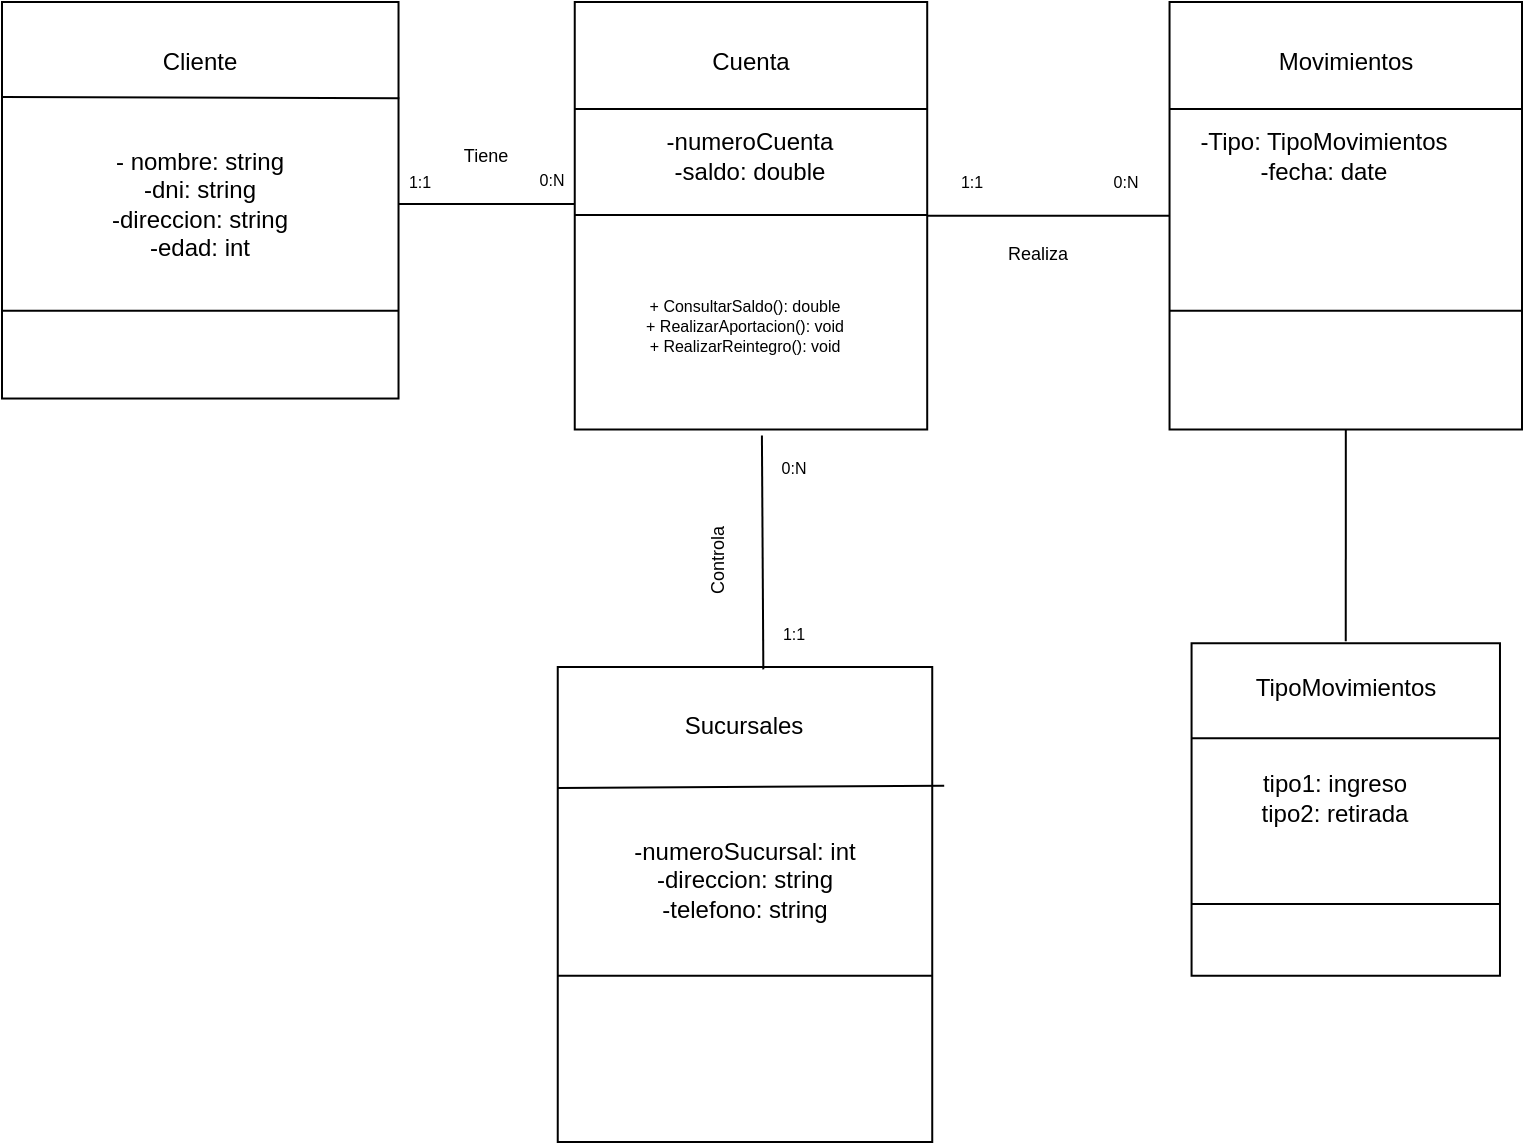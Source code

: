 <mxfile version="24.0.7" type="device">
  <diagram name="Página-1" id="WZkVkD7mHslOJt-P-u7W">
    <mxGraphModel dx="502" dy="856" grid="1" gridSize="10" guides="1" tooltips="1" connect="1" arrows="1" fold="1" page="1" pageScale="1" pageWidth="827" pageHeight="1169" math="0" shadow="0">
      <root>
        <mxCell id="0" />
        <mxCell id="1" parent="0" />
        <mxCell id="fTcaMBtTEG9GyjC68sPz-65" value="" style="group" vertex="1" connectable="0" parent="1">
          <mxGeometry x="50" y="30" width="760" height="570" as="geometry" />
        </mxCell>
        <mxCell id="fTcaMBtTEG9GyjC68sPz-5" value="" style="group" vertex="1" connectable="0" parent="fTcaMBtTEG9GyjC68sPz-65">
          <mxGeometry width="198.657" height="213.75" as="geometry" />
        </mxCell>
        <mxCell id="qRmiwPRbJu3eMdhFLSko-1" value="" style="whiteSpace=wrap;html=1;aspect=fixed;" parent="fTcaMBtTEG9GyjC68sPz-5" vertex="1">
          <mxGeometry width="198.261" height="198.261" as="geometry" />
        </mxCell>
        <mxCell id="fTcaMBtTEG9GyjC68sPz-1" value="" style="endArrow=none;html=1;rounded=0;exitX=0;exitY=0.333;exitDx=0;exitDy=0;exitPerimeter=0;entryX=1.002;entryY=0.336;entryDx=0;entryDy=0;entryPerimeter=0;" edge="1" parent="fTcaMBtTEG9GyjC68sPz-5">
          <mxGeometry width="50" height="50" relative="1" as="geometry">
            <mxPoint y="47.5" as="sourcePoint" />
            <mxPoint x="198.657" y="48.141" as="targetPoint" />
          </mxGeometry>
        </mxCell>
        <mxCell id="fTcaMBtTEG9GyjC68sPz-2" value="" style="endArrow=none;html=1;rounded=0;exitX=0;exitY=0.333;exitDx=0;exitDy=0;exitPerimeter=0;entryX=1.002;entryY=0.336;entryDx=0;entryDy=0;entryPerimeter=0;" edge="1" parent="fTcaMBtTEG9GyjC68sPz-5">
          <mxGeometry width="50" height="50" relative="1" as="geometry">
            <mxPoint y="154.375" as="sourcePoint" />
            <mxPoint x="198.261" y="154.375" as="targetPoint" />
          </mxGeometry>
        </mxCell>
        <mxCell id="fTcaMBtTEG9GyjC68sPz-3" value="Cliente" style="text;html=1;align=center;verticalAlign=middle;whiteSpace=wrap;rounded=0;" vertex="1" parent="fTcaMBtTEG9GyjC68sPz-5">
          <mxGeometry x="66.087" y="11.875" width="66.087" height="35.625" as="geometry" />
        </mxCell>
        <mxCell id="fTcaMBtTEG9GyjC68sPz-4" value="- nombre: string&lt;div&gt;-dni: string&lt;/div&gt;&lt;div&gt;-direccion: string&lt;/div&gt;&lt;div&gt;-edad: int&lt;/div&gt;" style="text;html=1;align=center;verticalAlign=middle;whiteSpace=wrap;rounded=0;" vertex="1" parent="fTcaMBtTEG9GyjC68sPz-5">
          <mxGeometry y="83.125" width="198.261" height="35.625" as="geometry" />
        </mxCell>
        <mxCell id="fTcaMBtTEG9GyjC68sPz-14" value="" style="rounded=0;whiteSpace=wrap;html=1;" vertex="1" parent="fTcaMBtTEG9GyjC68sPz-65">
          <mxGeometry x="277.874" y="332.5" width="187.246" height="237.5" as="geometry" />
        </mxCell>
        <mxCell id="fTcaMBtTEG9GyjC68sPz-15" value="" style="endArrow=none;html=1;rounded=0;entryX=1.032;entryY=0.295;entryDx=0;entryDy=0;entryPerimeter=0;" edge="1" parent="fTcaMBtTEG9GyjC68sPz-65">
          <mxGeometry width="50" height="50" relative="1" as="geometry">
            <mxPoint x="277.874" y="393.062" as="sourcePoint" />
            <mxPoint x="471.112" y="391.875" as="targetPoint" />
          </mxGeometry>
        </mxCell>
        <mxCell id="fTcaMBtTEG9GyjC68sPz-23" value="Sucursales" style="text;html=1;align=center;verticalAlign=middle;whiteSpace=wrap;rounded=0;" vertex="1" parent="fTcaMBtTEG9GyjC68sPz-65">
          <mxGeometry x="338.453" y="344.375" width="66.087" height="35.625" as="geometry" />
        </mxCell>
        <mxCell id="fTcaMBtTEG9GyjC68sPz-24" value="-numeroSucursal: int&lt;div&gt;-direccion: string&lt;/div&gt;&lt;div&gt;-telefono: string&lt;/div&gt;" style="text;html=1;align=center;verticalAlign=middle;whiteSpace=wrap;rounded=0;" vertex="1" parent="fTcaMBtTEG9GyjC68sPz-65">
          <mxGeometry x="289.285" y="403.75" width="164.821" height="71.25" as="geometry" />
        </mxCell>
        <mxCell id="fTcaMBtTEG9GyjC68sPz-25" value="" style="endArrow=none;html=1;rounded=0;entryX=1;entryY=0.75;entryDx=0;entryDy=0;" edge="1" parent="fTcaMBtTEG9GyjC68sPz-65">
          <mxGeometry width="50" height="50" relative="1" as="geometry">
            <mxPoint x="277.874" y="486.875" as="sourcePoint" />
            <mxPoint x="465.12" y="486.875" as="targetPoint" />
          </mxGeometry>
        </mxCell>
        <mxCell id="fTcaMBtTEG9GyjC68sPz-26" value="" style="endArrow=none;html=1;rounded=0;exitX=1;exitY=0.5;exitDx=0;exitDy=0;" edge="1" parent="fTcaMBtTEG9GyjC68sPz-65" source="fTcaMBtTEG9GyjC68sPz-4">
          <mxGeometry width="50" height="50" relative="1" as="geometry">
            <mxPoint x="209.275" y="237.5" as="sourcePoint" />
            <mxPoint x="286.377" y="100.938" as="targetPoint" />
            <Array as="points" />
          </mxGeometry>
        </mxCell>
        <mxCell id="fTcaMBtTEG9GyjC68sPz-36" value="&lt;font style=&quot;font-size: 8px;&quot;&gt;1:1&lt;/font&gt;" style="text;html=1;align=center;verticalAlign=middle;whiteSpace=wrap;rounded=0;" vertex="1" parent="fTcaMBtTEG9GyjC68sPz-65">
          <mxGeometry x="176.232" y="71.25" width="66.087" height="35.625" as="geometry" />
        </mxCell>
        <mxCell id="fTcaMBtTEG9GyjC68sPz-37" value="" style="endArrow=none;html=1;rounded=0;entryX=0.531;entryY=1.014;entryDx=0;entryDy=0;entryPerimeter=0;exitX=0.549;exitY=0.005;exitDx=0;exitDy=0;exitPerimeter=0;" edge="1" parent="fTcaMBtTEG9GyjC68sPz-65" source="fTcaMBtTEG9GyjC68sPz-14" target="fTcaMBtTEG9GyjC68sPz-6">
          <mxGeometry width="50" height="50" relative="1" as="geometry">
            <mxPoint x="341.449" y="285" as="sourcePoint" />
            <mxPoint x="396.522" y="225.625" as="targetPoint" />
          </mxGeometry>
        </mxCell>
        <mxCell id="fTcaMBtTEG9GyjC68sPz-38" value="&lt;font style=&quot;font-size: 8px;&quot;&gt;1:1&lt;/font&gt;" style="text;html=1;align=center;verticalAlign=middle;whiteSpace=wrap;rounded=0;" vertex="1" parent="fTcaMBtTEG9GyjC68sPz-65">
          <mxGeometry x="363.478" y="296.875" width="66.087" height="35.625" as="geometry" />
        </mxCell>
        <mxCell id="fTcaMBtTEG9GyjC68sPz-39" value="&lt;font style=&quot;font-size: 8px;&quot;&gt;0:N&lt;/font&gt;" style="text;html=1;align=center;verticalAlign=middle;whiteSpace=wrap;rounded=0;" vertex="1" parent="fTcaMBtTEG9GyjC68sPz-65">
          <mxGeometry x="363.478" y="213.75" width="66.087" height="35.625" as="geometry" />
        </mxCell>
        <mxCell id="fTcaMBtTEG9GyjC68sPz-6" value="" style="rounded=0;whiteSpace=wrap;html=1;" vertex="1" parent="fTcaMBtTEG9GyjC68sPz-65">
          <mxGeometry x="286.377" width="176.232" height="213.75" as="geometry" />
        </mxCell>
        <mxCell id="fTcaMBtTEG9GyjC68sPz-7" value="" style="endArrow=none;html=1;rounded=0;exitX=0;exitY=0.25;exitDx=0;exitDy=0;entryX=1;entryY=0.25;entryDx=0;entryDy=0;" edge="1" parent="fTcaMBtTEG9GyjC68sPz-65" source="fTcaMBtTEG9GyjC68sPz-6" target="fTcaMBtTEG9GyjC68sPz-6">
          <mxGeometry width="50" height="50" relative="1" as="geometry">
            <mxPoint x="330.435" y="106.875" as="sourcePoint" />
            <mxPoint x="473.623" y="61.75" as="targetPoint" />
          </mxGeometry>
        </mxCell>
        <mxCell id="fTcaMBtTEG9GyjC68sPz-8" value="" style="endArrow=none;html=1;rounded=0;exitX=0;exitY=0.25;exitDx=0;exitDy=0;entryX=1;entryY=0.25;entryDx=0;entryDy=0;" edge="1" parent="fTcaMBtTEG9GyjC68sPz-65">
          <mxGeometry width="50" height="50" relative="1" as="geometry">
            <mxPoint x="286.377" y="106.531" as="sourcePoint" />
            <mxPoint x="462.609" y="106.531" as="targetPoint" />
          </mxGeometry>
        </mxCell>
        <mxCell id="fTcaMBtTEG9GyjC68sPz-9" value="Cuenta" style="text;html=1;align=center;verticalAlign=middle;whiteSpace=wrap;rounded=0;" vertex="1" parent="fTcaMBtTEG9GyjC68sPz-65">
          <mxGeometry x="324.928" y="11.875" width="99.13" height="35.625" as="geometry" />
        </mxCell>
        <mxCell id="fTcaMBtTEG9GyjC68sPz-10" value="&lt;div&gt;-numeroCuenta&lt;/div&gt;-saldo: double" style="text;html=1;align=center;verticalAlign=middle;whiteSpace=wrap;rounded=0;" vertex="1" parent="fTcaMBtTEG9GyjC68sPz-65">
          <mxGeometry x="275.362" y="59.375" width="198.261" height="35.625" as="geometry" />
        </mxCell>
        <mxCell id="fTcaMBtTEG9GyjC68sPz-12" value="&lt;font style=&quot;font-size: 8px;&quot;&gt;+ ConsultarSaldo(): double&lt;/font&gt;&lt;div style=&quot;font-size: 8px;&quot;&gt;&lt;font style=&quot;font-size: 8px;&quot;&gt;+ RealizarAportacion(): void&lt;/font&gt;&lt;/div&gt;&lt;div style=&quot;font-size: 8px;&quot;&gt;&lt;font style=&quot;font-size: 8px;&quot;&gt;+ RealizarReintegro(): void&lt;/font&gt;&lt;/div&gt;" style="text;html=1;align=center;verticalAlign=middle;whiteSpace=wrap;rounded=0;" vertex="1" parent="fTcaMBtTEG9GyjC68sPz-65">
          <mxGeometry x="311.115" y="95" width="121.159" height="130.625" as="geometry" />
        </mxCell>
        <mxCell id="fTcaMBtTEG9GyjC68sPz-27" value="&lt;font style=&quot;font-size: 8px;&quot;&gt;0:N&lt;/font&gt;" style="text;html=1;align=center;verticalAlign=middle;whiteSpace=wrap;rounded=0;fontSize=6;" vertex="1" parent="fTcaMBtTEG9GyjC68sPz-65">
          <mxGeometry x="242.319" y="71.25" width="66.087" height="35.625" as="geometry" />
        </mxCell>
        <mxCell id="fTcaMBtTEG9GyjC68sPz-58" style="edgeStyle=orthogonalEdgeStyle;rounded=0;orthogonalLoop=1;jettySize=auto;html=1;exitX=0;exitY=0.5;exitDx=0;exitDy=0;entryX=1;entryY=0.5;entryDx=0;entryDy=0;endArrow=none;endFill=0;" edge="1" parent="fTcaMBtTEG9GyjC68sPz-65" source="fTcaMBtTEG9GyjC68sPz-43" target="fTcaMBtTEG9GyjC68sPz-6">
          <mxGeometry relative="1" as="geometry" />
        </mxCell>
        <mxCell id="fTcaMBtTEG9GyjC68sPz-43" value="" style="rounded=0;whiteSpace=wrap;html=1;" vertex="1" parent="fTcaMBtTEG9GyjC68sPz-65">
          <mxGeometry x="583.768" width="176.232" height="213.75" as="geometry" />
        </mxCell>
        <mxCell id="fTcaMBtTEG9GyjC68sPz-44" value="" style="endArrow=none;html=1;rounded=0;exitX=0;exitY=0.25;exitDx=0;exitDy=0;entryX=1;entryY=0.25;entryDx=0;entryDy=0;" edge="1" parent="fTcaMBtTEG9GyjC68sPz-65" source="fTcaMBtTEG9GyjC68sPz-43" target="fTcaMBtTEG9GyjC68sPz-43">
          <mxGeometry width="50" height="50" relative="1" as="geometry">
            <mxPoint x="649.855" y="95" as="sourcePoint" />
            <mxPoint x="704.928" y="35.625" as="targetPoint" />
          </mxGeometry>
        </mxCell>
        <mxCell id="fTcaMBtTEG9GyjC68sPz-45" value="" style="endArrow=none;html=1;rounded=0;exitX=0;exitY=0.25;exitDx=0;exitDy=0;entryX=1;entryY=0.25;entryDx=0;entryDy=0;" edge="1" parent="fTcaMBtTEG9GyjC68sPz-65">
          <mxGeometry width="50" height="50" relative="1" as="geometry">
            <mxPoint x="583.768" y="154.375" as="sourcePoint" />
            <mxPoint x="760" y="154.375" as="targetPoint" />
          </mxGeometry>
        </mxCell>
        <mxCell id="fTcaMBtTEG9GyjC68sPz-46" value="Movimientos" style="text;html=1;align=center;verticalAlign=middle;whiteSpace=wrap;rounded=0;" vertex="1" parent="fTcaMBtTEG9GyjC68sPz-65">
          <mxGeometry x="638.841" y="11.875" width="66.087" height="35.625" as="geometry" />
        </mxCell>
        <mxCell id="fTcaMBtTEG9GyjC68sPz-47" value="-Tipo: TipoMovimientos&lt;div&gt;&lt;/div&gt;&lt;div&gt;-fecha: date&lt;/div&gt;" style="text;html=1;align=center;verticalAlign=middle;whiteSpace=wrap;rounded=0;" vertex="1" parent="fTcaMBtTEG9GyjC68sPz-65">
          <mxGeometry x="561.739" y="59.375" width="198.261" height="35.625" as="geometry" />
        </mxCell>
        <mxCell id="fTcaMBtTEG9GyjC68sPz-55" value="" style="group" vertex="1" connectable="0" parent="fTcaMBtTEG9GyjC68sPz-65">
          <mxGeometry x="594.783" y="320.625" width="154.203" height="166.25" as="geometry" />
        </mxCell>
        <mxCell id="fTcaMBtTEG9GyjC68sPz-48" value="" style="rounded=0;whiteSpace=wrap;html=1;" vertex="1" parent="fTcaMBtTEG9GyjC68sPz-55">
          <mxGeometry width="154.203" height="166.25" as="geometry" />
        </mxCell>
        <mxCell id="fTcaMBtTEG9GyjC68sPz-49" value="" style="endArrow=none;html=1;rounded=0;entryX=0;entryY=0.25;entryDx=0;entryDy=0;exitX=1;exitY=0.25;exitDx=0;exitDy=0;" edge="1" parent="fTcaMBtTEG9GyjC68sPz-55">
          <mxGeometry width="50" height="50" relative="1" as="geometry">
            <mxPoint x="154.203" y="47.5" as="sourcePoint" />
            <mxPoint y="47.5" as="targetPoint" />
          </mxGeometry>
        </mxCell>
        <mxCell id="fTcaMBtTEG9GyjC68sPz-50" value="TipoMovimientos&lt;div&gt;&lt;br&gt;&lt;/div&gt;" style="text;html=1;align=center;verticalAlign=middle;whiteSpace=wrap;rounded=0;" vertex="1" parent="fTcaMBtTEG9GyjC68sPz-55">
          <mxGeometry x="44.058" y="11.875" width="66.087" height="35.625" as="geometry" />
        </mxCell>
        <mxCell id="fTcaMBtTEG9GyjC68sPz-53" value="" style="endArrow=none;html=1;rounded=0;entryX=0;entryY=0.25;entryDx=0;entryDy=0;exitX=1;exitY=0.25;exitDx=0;exitDy=0;" edge="1" parent="fTcaMBtTEG9GyjC68sPz-55">
          <mxGeometry width="50" height="50" relative="1" as="geometry">
            <mxPoint x="154.203" y="130.423" as="sourcePoint" />
            <mxPoint y="130.423" as="targetPoint" />
          </mxGeometry>
        </mxCell>
        <mxCell id="fTcaMBtTEG9GyjC68sPz-54" value="tipo1: ingreso&lt;div&gt;tipo2: retirada&lt;/div&gt;" style="text;html=1;align=center;verticalAlign=middle;whiteSpace=wrap;rounded=0;" vertex="1" parent="fTcaMBtTEG9GyjC68sPz-55">
          <mxGeometry y="59.375" width="143.188" height="35.625" as="geometry" />
        </mxCell>
        <mxCell id="fTcaMBtTEG9GyjC68sPz-57" value="" style="endArrow=none;html=1;rounded=0;exitX=0.607;exitY=-0.006;exitDx=0;exitDy=0;exitPerimeter=0;" edge="1" parent="fTcaMBtTEG9GyjC68sPz-65">
          <mxGeometry width="50" height="50" relative="1" as="geometry">
            <mxPoint x="671.884" y="319.627" as="sourcePoint" />
            <mxPoint x="671.906" y="213.75" as="targetPoint" />
            <Array as="points" />
          </mxGeometry>
        </mxCell>
        <mxCell id="fTcaMBtTEG9GyjC68sPz-59" value="&lt;font style=&quot;font-size: 8px;&quot;&gt;0:N&lt;/font&gt;" style="text;html=1;align=center;verticalAlign=middle;whiteSpace=wrap;rounded=0;" vertex="1" parent="fTcaMBtTEG9GyjC68sPz-65">
          <mxGeometry x="528.696" y="71.25" width="66.087" height="35.625" as="geometry" />
        </mxCell>
        <mxCell id="fTcaMBtTEG9GyjC68sPz-60" value="&lt;font style=&quot;font-size: 8px;&quot;&gt;1:1&lt;/font&gt;" style="text;html=1;align=center;verticalAlign=middle;whiteSpace=wrap;rounded=0;" vertex="1" parent="fTcaMBtTEG9GyjC68sPz-65">
          <mxGeometry x="451.594" y="71.25" width="66.087" height="35.625" as="geometry" />
        </mxCell>
        <mxCell id="fTcaMBtTEG9GyjC68sPz-61" value="&lt;font style=&quot;font-size: 9px;&quot;&gt;Realiza&lt;/font&gt;" style="text;html=1;align=center;verticalAlign=middle;whiteSpace=wrap;rounded=0;" vertex="1" parent="fTcaMBtTEG9GyjC68sPz-65">
          <mxGeometry x="484.638" y="106.875" width="66.087" height="35.625" as="geometry" />
        </mxCell>
        <mxCell id="fTcaMBtTEG9GyjC68sPz-63" value="Controla" style="text;html=1;align=center;verticalAlign=middle;whiteSpace=wrap;rounded=0;rotation=-90;fontSize=9;" vertex="1" parent="fTcaMBtTEG9GyjC68sPz-65">
          <mxGeometry x="324.928" y="261.25" width="66.087" height="35.625" as="geometry" />
        </mxCell>
        <mxCell id="fTcaMBtTEG9GyjC68sPz-64" value="Tiene" style="text;html=1;align=center;verticalAlign=middle;whiteSpace=wrap;rounded=0;fontSize=9;" vertex="1" parent="fTcaMBtTEG9GyjC68sPz-65">
          <mxGeometry x="209.275" y="59.375" width="66.087" height="35.625" as="geometry" />
        </mxCell>
      </root>
    </mxGraphModel>
  </diagram>
</mxfile>
